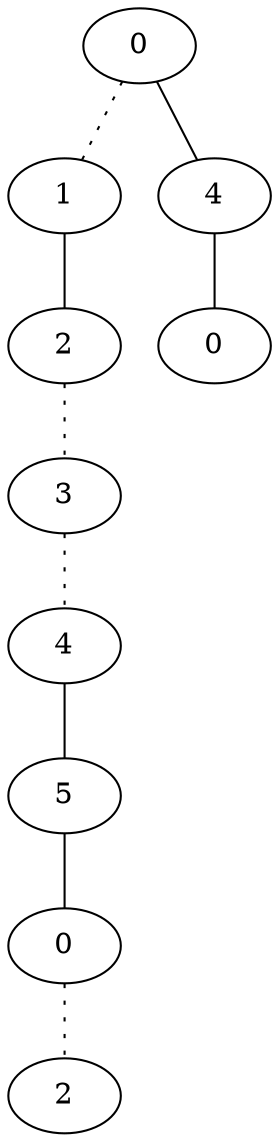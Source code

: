 graph {
a0[label=0];
a1[label=1];
a2[label=2];
a3[label=3];
a4[label=4];
a5[label=5];
a6[label=0];
a7[label=2];
a8[label=4];
a9[label=0];
a0 -- a1 [style=dotted];
a0 -- a8;
a1 -- a2;
a2 -- a3 [style=dotted];
a3 -- a4 [style=dotted];
a4 -- a5;
a5 -- a6;
a6 -- a7 [style=dotted];
a8 -- a9;
}
